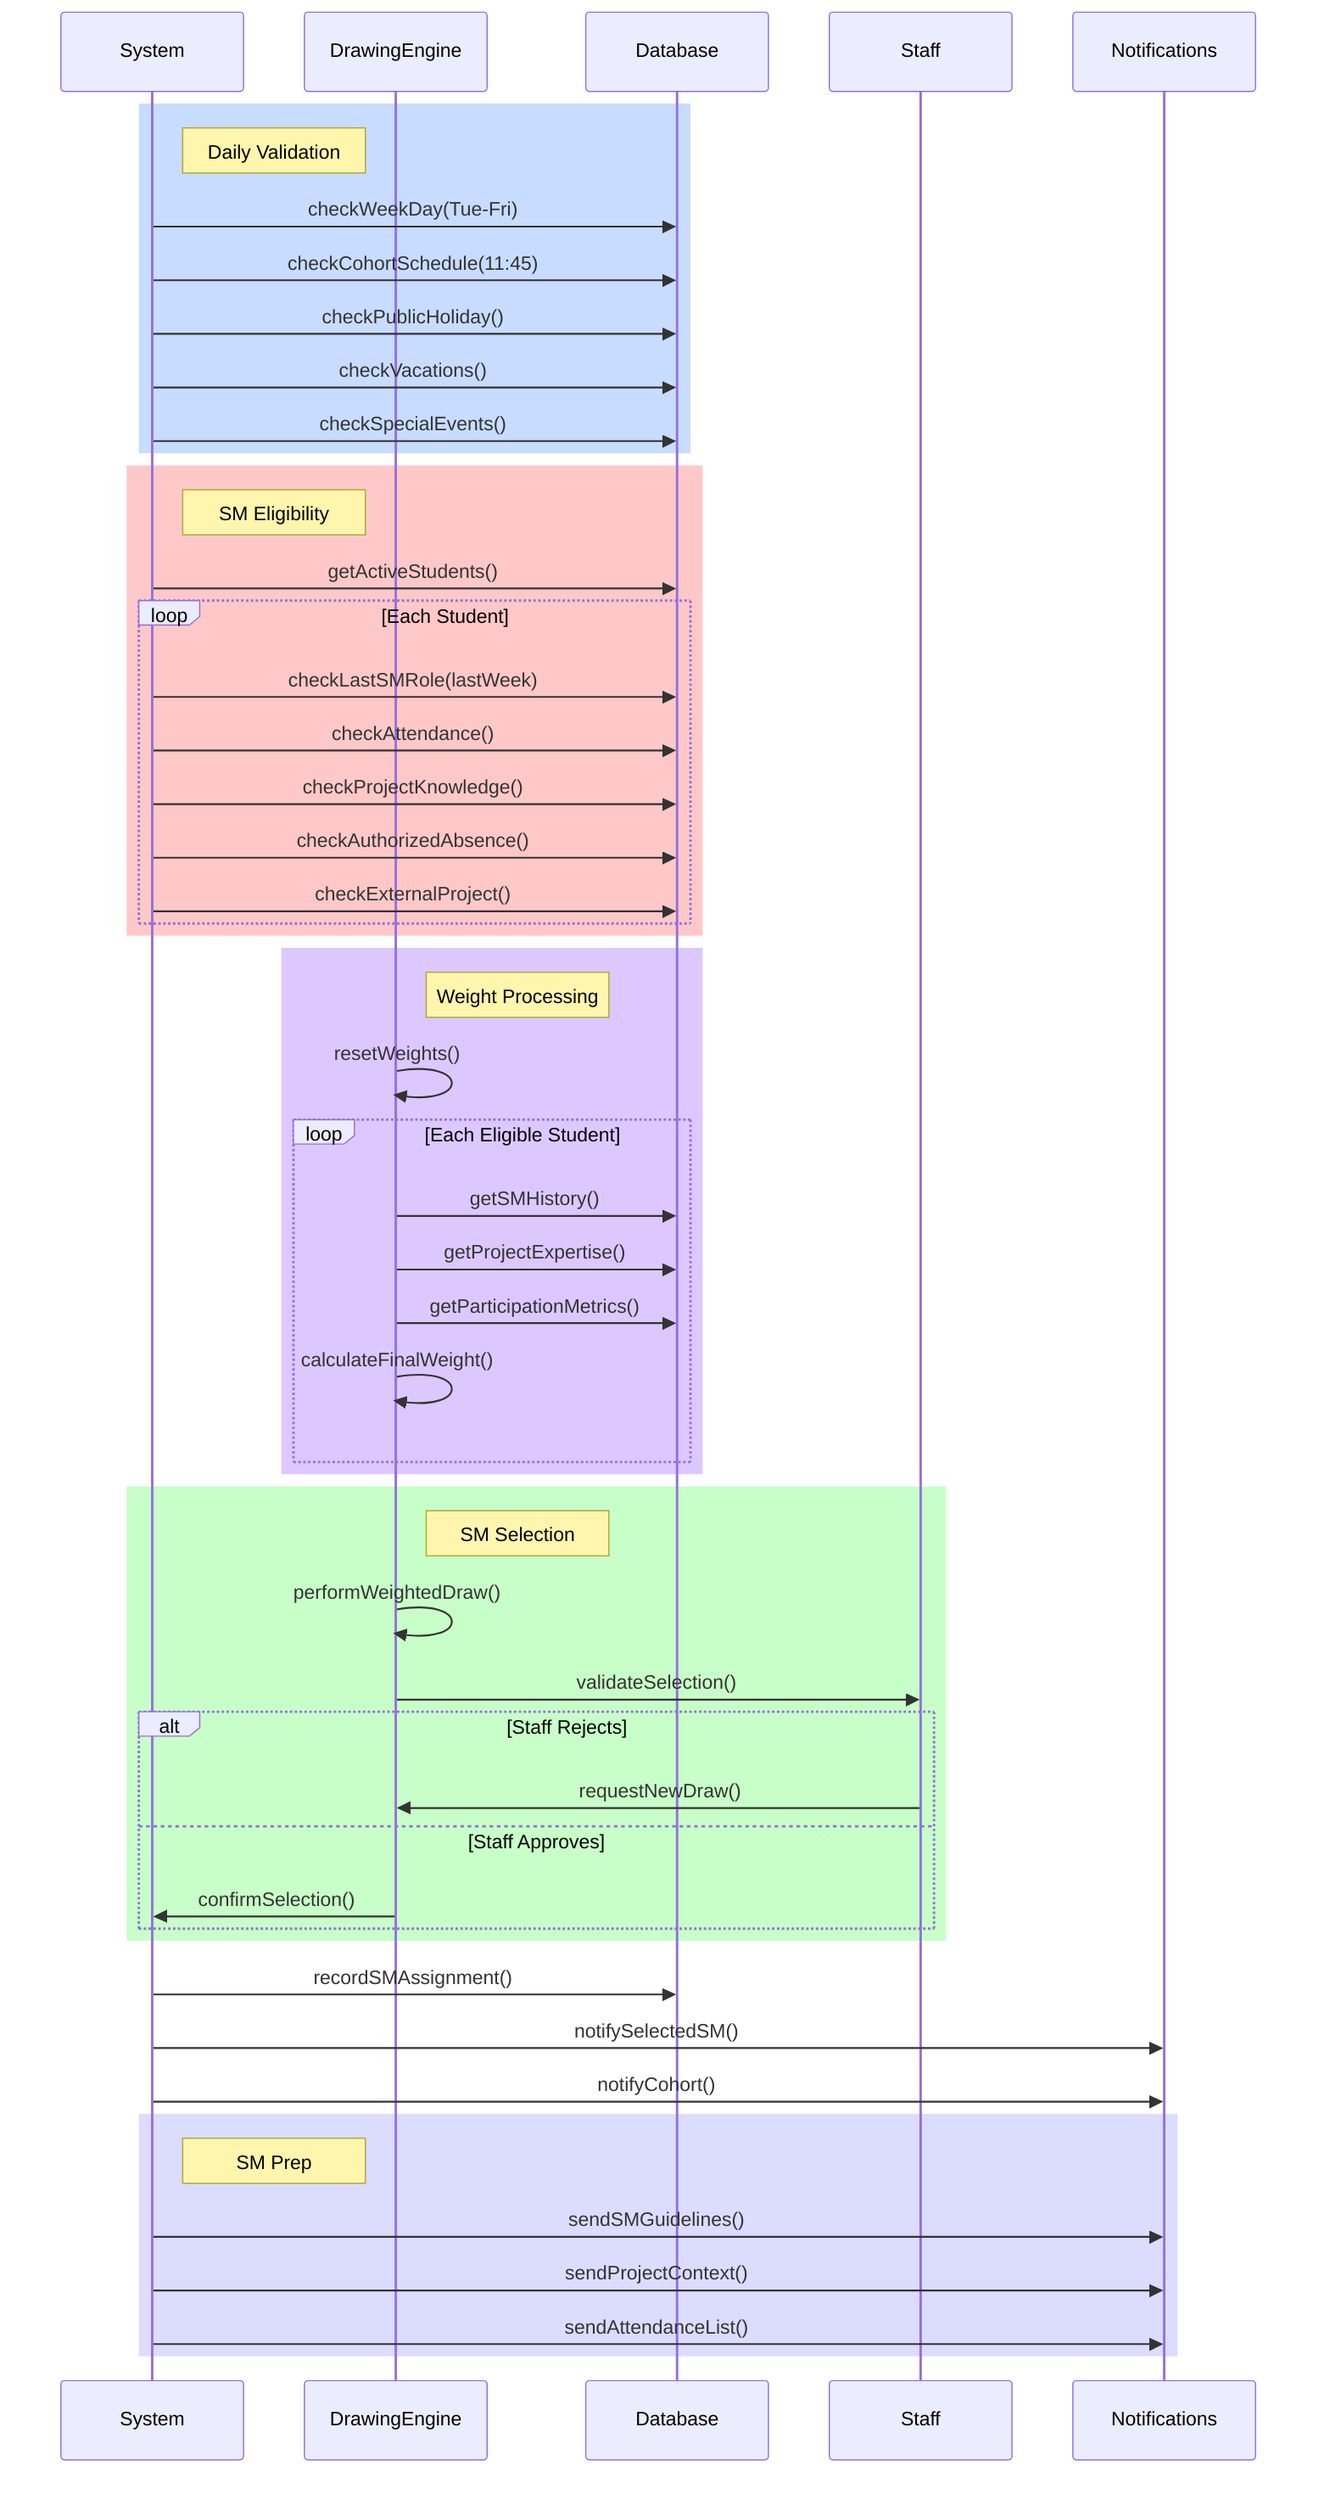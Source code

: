 sequenceDiagram
    participant S as System
    participant D as DrawingEngine
    participant DB as Database
    participant Staff
    participant N as Notifications

    %% Phase 1: Initial Checks
    rect rgb(200, 220, 255)
        Note right of S: Daily Validation
        S->>DB: checkWeekDay(Tue-Fri)
        S->>DB: checkCohortSchedule(11:45)
        S->>DB: checkPublicHoliday()
        S->>DB: checkVacations()
        S->>DB: checkSpecialEvents()
    end

    %% Phase 2: Student Eligibility
    rect rgb(255, 200, 200)
        Note right of S: SM Eligibility
        S->>DB: getActiveStudents()
        loop Each Student
            S->>DB: checkLastSMRole(lastWeek)
            S->>DB: checkAttendance()
            S->>DB: checkProjectKnowledge()
            S->>DB: checkAuthorizedAbsence()
            S->>DB: checkExternalProject()
        end
    end

    %% Phase 3: Weight Calculation
    rect rgb(220, 200, 255)
        Note right of D: Weight Processing
        D->>D: resetWeights()
        loop Each Eligible Student
            D->>DB: getSMHistory()
            D->>DB: getProjectExpertise()
            D->>DB: getParticipationMetrics()
            D->>D: calculateFinalWeight()
        end
    end

    %% Phase 4: Selection
    rect rgb(200, 255, 200)
        Note right of D: SM Selection
        D->>D: performWeightedDraw()
        D->>Staff: validateSelection()
        alt Staff Rejects
            Staff->>D: requestNewDraw()
        else Staff Approves
            D->>S: confirmSelection()
        end
    end

    %% Phase 5: Assignment & Notification
    S->>DB: recordSMAssignment()
    S->>N: notifySelectedSM()
    S->>N: notifyCohort()

    %% Phase 6: Preparation
    rect rgb(220, 220, 255)
        Note right of S: SM Prep
        S->>N: sendSMGuidelines()
        S->>N: sendProjectContext()
        S->>N: sendAttendanceList()
    end